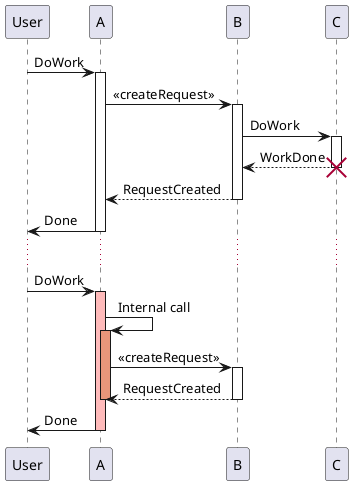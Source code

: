 @startuml

' 关键字activate和deactivate用来表示参与者的生命活动。
' 一旦参与者被激活，它的生命线就会显示出来。
' activate和deactivate适用于以上情形。
' destroy表示一个参与者的生命线的终结。

participant User
participant A
participant B
participant C

User -> A: DoWork
activate A

A -> B: << createRequest >>
activate B

B -> C: DoWork
activate C
C --> B: WorkDone
destroy C

B --> A: RequestCreated
deactivate B

A -> User: Done
deactivate A
...

' 还可以使用嵌套的生命线，并且运行给生命线添加颜色。
User -> A: DoWork
activate A #FFBBBB

A -> A: Internal call
activate A #DarkSalmon

A -> B: << createRequest >>
activate B

B --> A: RequestCreated
deactivate B
deactivate A
A -> User: Done
deactivate A

@enduml
